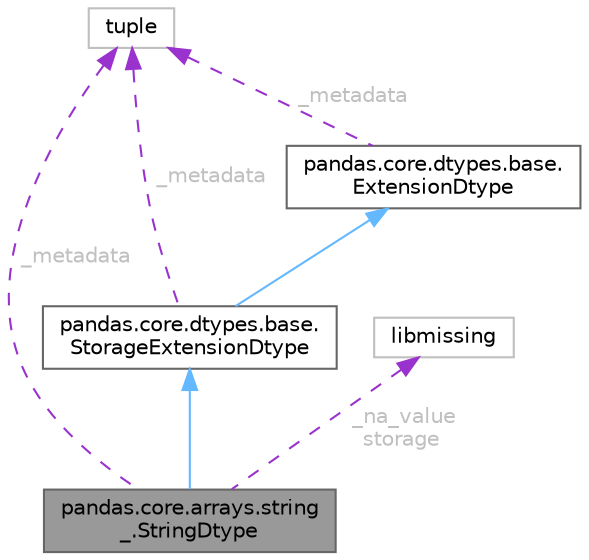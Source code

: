 digraph "pandas.core.arrays.string_.StringDtype"
{
 // LATEX_PDF_SIZE
  bgcolor="transparent";
  edge [fontname=Helvetica,fontsize=10,labelfontname=Helvetica,labelfontsize=10];
  node [fontname=Helvetica,fontsize=10,shape=box,height=0.2,width=0.4];
  Node1 [id="Node000001",label="pandas.core.arrays.string\l_.StringDtype",height=0.2,width=0.4,color="gray40", fillcolor="grey60", style="filled", fontcolor="black",tooltip=" "];
  Node2 -> Node1 [id="edge1_Node000001_Node000002",dir="back",color="steelblue1",style="solid",tooltip=" "];
  Node2 [id="Node000002",label="pandas.core.dtypes.base.\lStorageExtensionDtype",height=0.2,width=0.4,color="gray40", fillcolor="white", style="filled",URL="$df/d50/classpandas_1_1core_1_1dtypes_1_1base_1_1StorageExtensionDtype.html",tooltip=" "];
  Node3 -> Node2 [id="edge2_Node000002_Node000003",dir="back",color="steelblue1",style="solid",tooltip=" "];
  Node3 [id="Node000003",label="pandas.core.dtypes.base.\lExtensionDtype",height=0.2,width=0.4,color="gray40", fillcolor="white", style="filled",URL="$d4/d64/classpandas_1_1core_1_1dtypes_1_1base_1_1ExtensionDtype.html",tooltip=" "];
  Node4 -> Node3 [id="edge3_Node000003_Node000004",dir="back",color="darkorchid3",style="dashed",tooltip=" ",label=" _metadata",fontcolor="grey" ];
  Node4 [id="Node000004",label="tuple",height=0.2,width=0.4,color="grey75", fillcolor="white", style="filled",tooltip=" "];
  Node4 -> Node2 [id="edge4_Node000002_Node000004",dir="back",color="darkorchid3",style="dashed",tooltip=" ",label=" _metadata",fontcolor="grey" ];
  Node4 -> Node1 [id="edge5_Node000001_Node000004",dir="back",color="darkorchid3",style="dashed",tooltip=" ",label=" _metadata",fontcolor="grey" ];
  Node5 -> Node1 [id="edge6_Node000001_Node000005",dir="back",color="darkorchid3",style="dashed",tooltip=" ",label=" _na_value\nstorage",fontcolor="grey" ];
  Node5 [id="Node000005",label="libmissing",height=0.2,width=0.4,color="grey75", fillcolor="white", style="filled",tooltip=" "];
}
